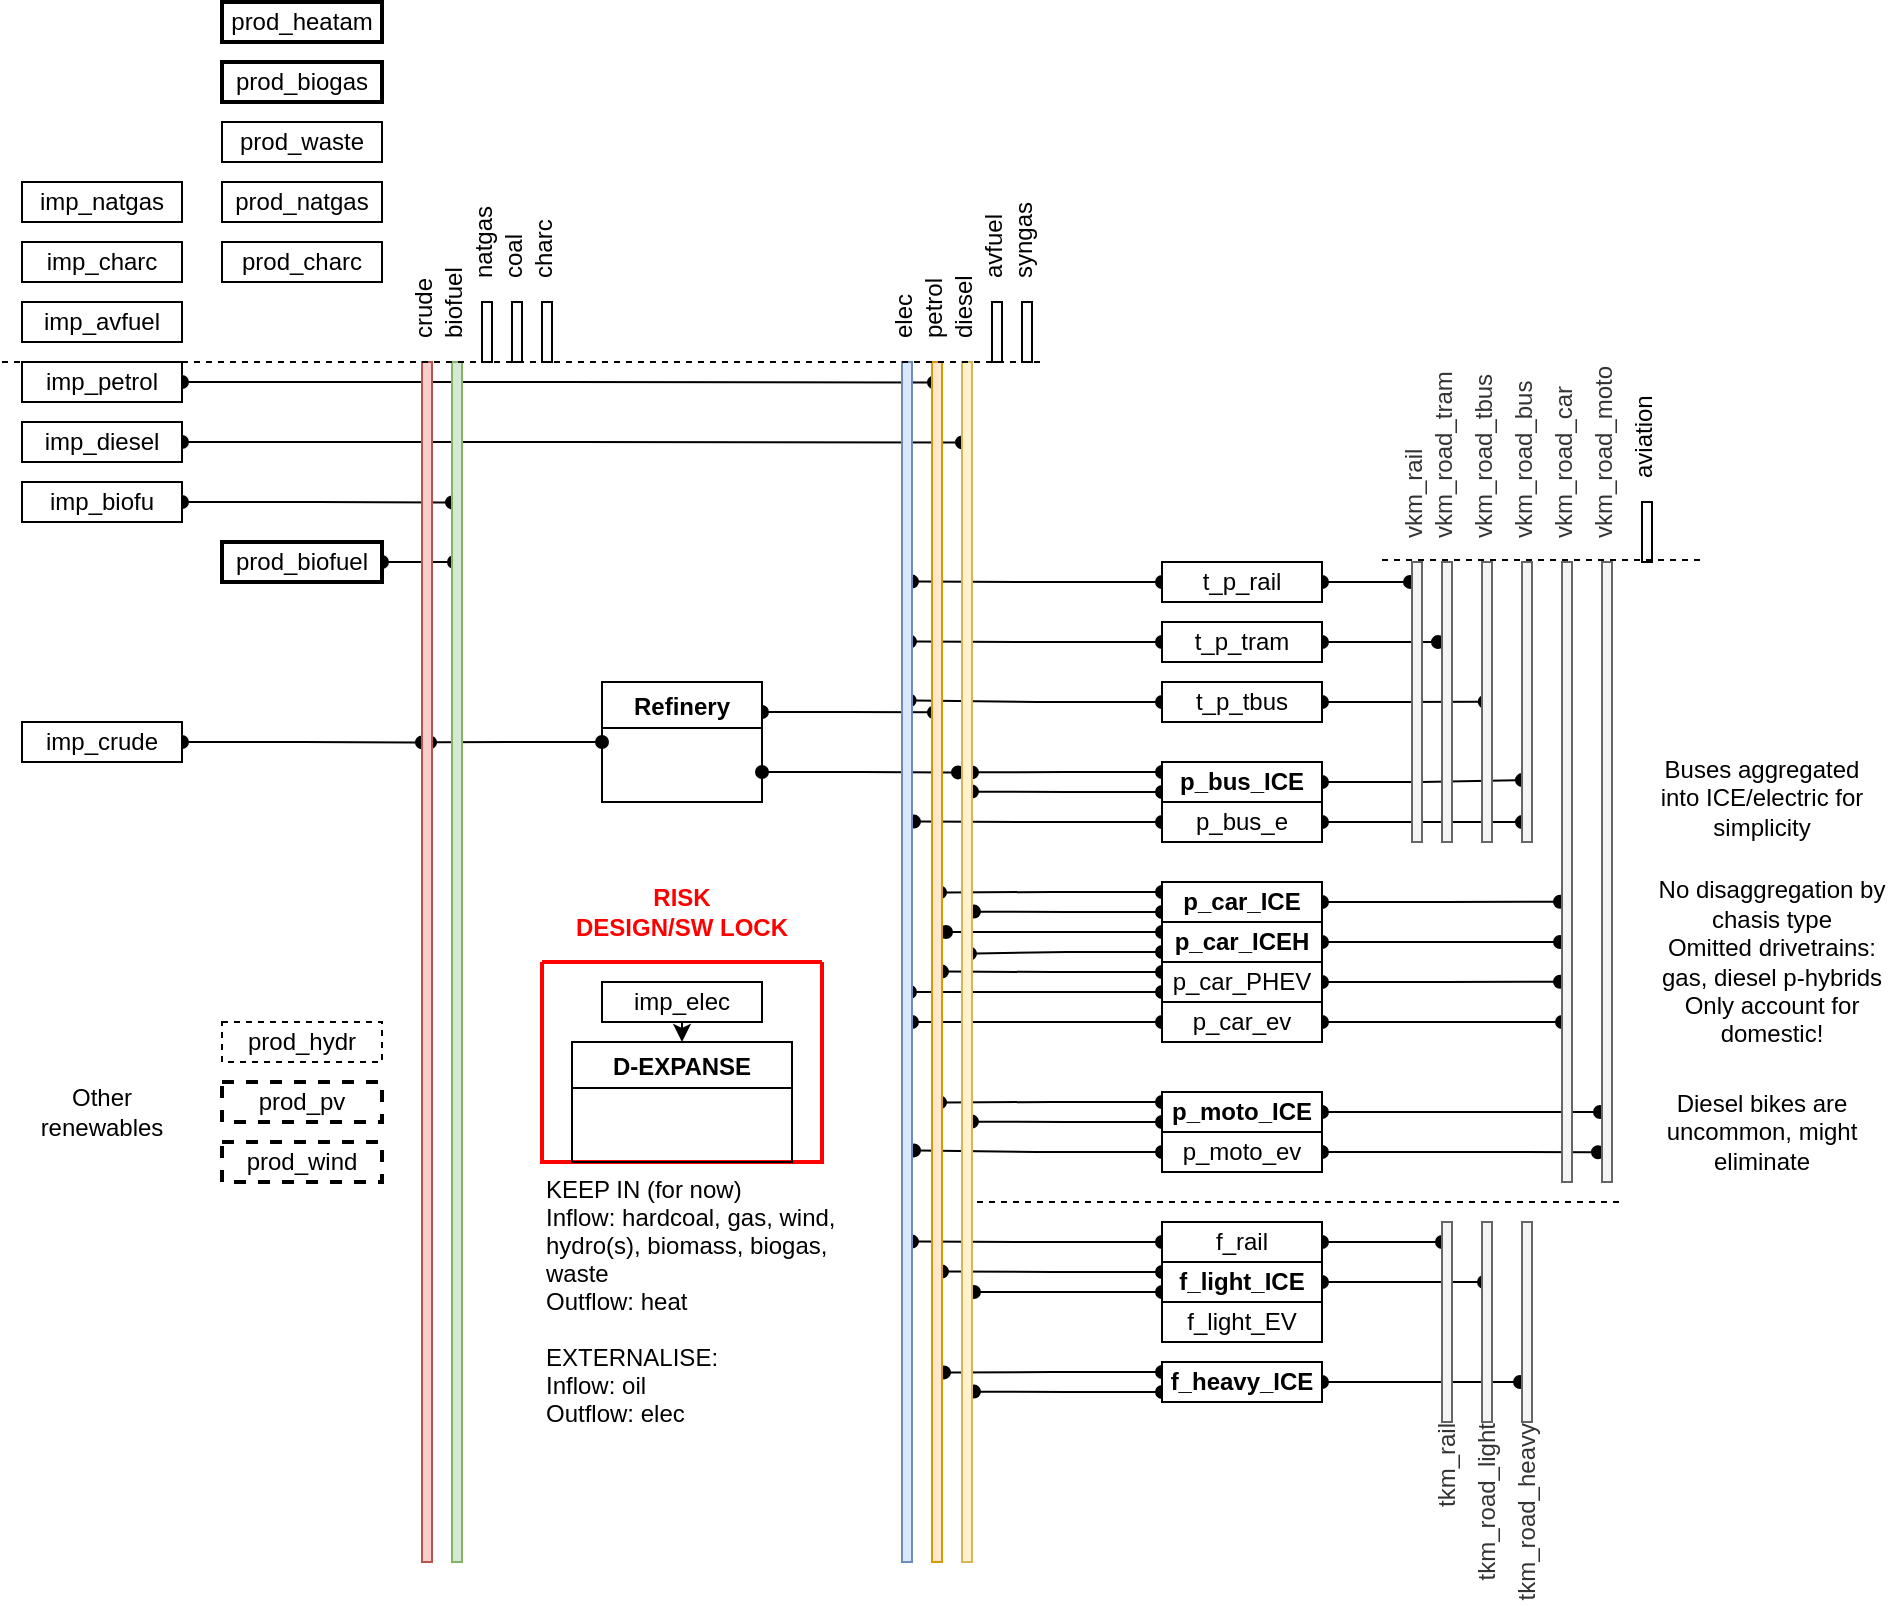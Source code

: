 <mxfile version="20.3.0" type="device"><diagram id="emUWYyfu1Mw_neqKkw1u" name="Page-1"><mxGraphModel dx="2253" dy="1961" grid="1" gridSize="10" guides="1" tooltips="1" connect="1" arrows="1" fold="1" page="1" pageScale="1" pageWidth="827" pageHeight="1169" math="0" shadow="0"><root><mxCell id="0"/><mxCell id="1" parent="0"/><mxCell id="AWyV_FkCPtCa5omD6gnI-129" style="edgeStyle=orthogonalEdgeStyle;rounded=0;orthogonalLoop=1;jettySize=auto;html=1;exitX=1;exitY=0.5;exitDx=0;exitDy=0;entryX=0.276;entryY=0.499;entryDx=0;entryDy=0;entryPerimeter=0;fontColor=#000000;startArrow=oval;startFill=1;endArrow=oval;endFill=1;" parent="1" source="AWyV_FkCPtCa5omD6gnI-127" target="beJqOVb4uiHI8mmrHTpi-46" edge="1"><mxGeometry relative="1" as="geometry"/></mxCell><mxCell id="AWyV_FkCPtCa5omD6gnI-128" style="edgeStyle=orthogonalEdgeStyle;rounded=0;orthogonalLoop=1;jettySize=auto;html=1;exitX=0;exitY=0.5;exitDx=0;exitDy=0;entryX=0.759;entryY=0.282;entryDx=0;entryDy=0;entryPerimeter=0;fontColor=#000000;startArrow=oval;startFill=1;endArrow=oval;endFill=1;" parent="1" source="AWyV_FkCPtCa5omD6gnI-127" target="beJqOVb4uiHI8mmrHTpi-5" edge="1"><mxGeometry relative="1" as="geometry"/></mxCell><mxCell id="AWyV_FkCPtCa5omD6gnI-126" style="edgeStyle=orthogonalEdgeStyle;rounded=0;orthogonalLoop=1;jettySize=auto;html=1;exitX=1;exitY=0.5;exitDx=0;exitDy=0;fontColor=#000000;startArrow=oval;startFill=1;endArrow=oval;endFill=1;entryX=-0.4;entryY=0.286;entryDx=0;entryDy=0;entryPerimeter=0;" parent="1" source="AWyV_FkCPtCa5omD6gnI-122" target="AWyV_FkCPtCa5omD6gnI-121" edge="1"><mxGeometry relative="1" as="geometry"><mxPoint x="450" y="-260" as="targetPoint"/></mxGeometry></mxCell><mxCell id="AWyV_FkCPtCa5omD6gnI-124" style="edgeStyle=orthogonalEdgeStyle;rounded=0;orthogonalLoop=1;jettySize=auto;html=1;exitX=0;exitY=0.5;exitDx=0;exitDy=0;entryX=0.8;entryY=0.233;entryDx=0;entryDy=0;entryPerimeter=0;fontColor=#000000;startArrow=oval;startFill=1;endArrow=oval;endFill=1;" parent="1" source="AWyV_FkCPtCa5omD6gnI-122" target="beJqOVb4uiHI8mmrHTpi-5" edge="1"><mxGeometry relative="1" as="geometry"/></mxCell><mxCell id="AWyV_FkCPtCa5omD6gnI-116" style="edgeStyle=orthogonalEdgeStyle;rounded=0;orthogonalLoop=1;jettySize=auto;html=1;exitX=1;exitY=0.5;exitDx=0;exitDy=0;entryX=0.2;entryY=0.168;entryDx=0;entryDy=0;entryPerimeter=0;fontColor=#000000;startArrow=oval;startFill=1;endArrow=oval;endFill=1;" parent="1" source="AWyV_FkCPtCa5omD6gnI-23" target="beJqOVb4uiHI8mmrHTpi-7" edge="1"><mxGeometry relative="1" as="geometry"/></mxCell><mxCell id="AWyV_FkCPtCa5omD6gnI-52" style="edgeStyle=orthogonalEdgeStyle;rounded=0;orthogonalLoop=1;jettySize=auto;html=1;exitX=1;exitY=0.5;exitDx=0;exitDy=0;entryX=-0.4;entryY=0.952;entryDx=0;entryDy=0;entryPerimeter=0;fontColor=#000000;startArrow=oval;startFill=1;endArrow=oval;endFill=1;" parent="1" source="AWyV_FkCPtCa5omD6gnI-50" target="beJqOVb4uiHI8mmrHTpi-48" edge="1"><mxGeometry relative="1" as="geometry"/></mxCell><mxCell id="AWyV_FkCPtCa5omD6gnI-8" style="edgeStyle=orthogonalEdgeStyle;rounded=0;orthogonalLoop=1;jettySize=auto;html=1;exitX=1;exitY=0.5;exitDx=0;exitDy=0;entryX=0.2;entryY=0.3;entryDx=0;entryDy=0;entryPerimeter=0;startArrow=oval;startFill=1;endArrow=oval;endFill=1;" parent="1" source="beJqOVb4uiHI8mmrHTpi-55" target="beJqOVb4uiHI8mmrHTpi-44" edge="1"><mxGeometry relative="1" as="geometry"/></mxCell><mxCell id="AWyV_FkCPtCa5omD6gnI-9" style="edgeStyle=orthogonalEdgeStyle;rounded=0;orthogonalLoop=1;jettySize=auto;html=1;exitX=1;exitY=0.5;exitDx=0;exitDy=0;startArrow=oval;startFill=1;endArrow=oval;endFill=1;" parent="1" source="beJqOVb4uiHI8mmrHTpi-56" edge="1"><mxGeometry relative="1" as="geometry"><mxPoint x="529" y="190" as="targetPoint"/></mxGeometry></mxCell><mxCell id="AWyV_FkCPtCa5omD6gnI-4" style="edgeStyle=orthogonalEdgeStyle;rounded=0;orthogonalLoop=1;jettySize=auto;html=1;exitX=1;exitY=0.5;exitDx=0;exitDy=0;entryX=0.2;entryY=0.017;entryDx=0;entryDy=0;entryPerimeter=0;endArrow=oval;endFill=1;startArrow=oval;startFill=1;" parent="1" source="beJqOVb4uiHI8mmrHTpi-8" target="beJqOVb4uiHI8mmrHTpi-2" edge="1"><mxGeometry relative="1" as="geometry"/></mxCell><mxCell id="AWyV_FkCPtCa5omD6gnI-5" style="edgeStyle=orthogonalEdgeStyle;rounded=0;orthogonalLoop=1;jettySize=auto;html=1;exitX=1;exitY=0.5;exitDx=0;exitDy=0;entryX=0;entryY=0.067;entryDx=0;entryDy=0;entryPerimeter=0;startArrow=oval;startFill=1;endArrow=oval;endFill=1;" parent="1" source="beJqOVb4uiHI8mmrHTpi-9" target="beJqOVb4uiHI8mmrHTpi-3" edge="1"><mxGeometry relative="1" as="geometry"/></mxCell><mxCell id="AWyV_FkCPtCa5omD6gnI-6" style="edgeStyle=orthogonalEdgeStyle;rounded=0;orthogonalLoop=1;jettySize=auto;html=1;exitX=1;exitY=0.5;exitDx=0;exitDy=0;entryX=0;entryY=0.117;entryDx=0;entryDy=0;entryPerimeter=0;startArrow=oval;startFill=1;endArrow=oval;endFill=1;" parent="1" source="beJqOVb4uiHI8mmrHTpi-13" target="beJqOVb4uiHI8mmrHTpi-7" edge="1"><mxGeometry relative="1" as="geometry"/></mxCell><mxCell id="beJqOVb4uiHI8mmrHTpi-8" value="imp_petrol" style="rounded=0;whiteSpace=wrap;html=1;" parent="1" vertex="1"><mxGeometry x="-220" y="-320" width="80" height="20" as="geometry"/></mxCell><mxCell id="beJqOVb4uiHI8mmrHTpi-9" value="imp_diesel" style="rounded=0;whiteSpace=wrap;html=1;" parent="1" vertex="1"><mxGeometry x="-220" y="-290" width="80" height="20" as="geometry"/></mxCell><mxCell id="beJqOVb4uiHI8mmrHTpi-10" value="imp_avfuel" style="rounded=0;whiteSpace=wrap;html=1;" parent="1" vertex="1"><mxGeometry x="-220" y="-350" width="80" height="20" as="geometry"/></mxCell><mxCell id="beJqOVb4uiHI8mmrHTpi-13" value="imp_biofu" style="rounded=0;whiteSpace=wrap;html=1;" parent="1" vertex="1"><mxGeometry x="-220" y="-260" width="80" height="20" as="geometry"/></mxCell><mxCell id="beJqOVb4uiHI8mmrHTpi-108" style="edgeStyle=orthogonalEdgeStyle;rounded=0;orthogonalLoop=1;jettySize=auto;html=1;exitX=1;exitY=0.5;exitDx=0;exitDy=0;entryX=0;entryY=0.742;entryDx=0;entryDy=0;entryPerimeter=0;strokeWidth=1;startArrow=oval;startFill=1;endArrow=oval;endFill=1;" parent="1" source="beJqOVb4uiHI8mmrHTpi-14" target="beJqOVb4uiHI8mmrHTpi-47" edge="1"><mxGeometry relative="1" as="geometry"><mxPoint x="540" y="20.02" as="targetPoint"/></mxGeometry></mxCell><mxCell id="AWyV_FkCPtCa5omD6gnI-59" style="edgeStyle=orthogonalEdgeStyle;rounded=0;orthogonalLoop=1;jettySize=auto;html=1;exitX=0;exitY=0.5;exitDx=0;exitDy=0;entryX=1;entryY=0.55;entryDx=0;entryDy=0;entryPerimeter=0;fontColor=#000000;startArrow=oval;startFill=1;endArrow=oval;endFill=1;" parent="1" source="beJqOVb4uiHI8mmrHTpi-14" target="beJqOVb4uiHI8mmrHTpi-5" edge="1"><mxGeometry relative="1" as="geometry"/></mxCell><mxCell id="beJqOVb4uiHI8mmrHTpi-14" value="p_car_ev" style="rounded=0;whiteSpace=wrap;html=1;" parent="1" vertex="1"><mxGeometry x="350" width="80" height="20" as="geometry"/></mxCell><mxCell id="AWyV_FkCPtCa5omD6gnI-62" style="edgeStyle=orthogonalEdgeStyle;rounded=0;orthogonalLoop=1;jettySize=auto;html=1;exitX=1;exitY=0.5;exitDx=0;exitDy=0;entryX=-0.2;entryY=0.548;entryDx=0;entryDy=0;entryPerimeter=0;fontColor=#000000;startArrow=oval;startFill=1;endArrow=oval;endFill=1;" parent="1" source="beJqOVb4uiHI8mmrHTpi-27" target="beJqOVb4uiHI8mmrHTpi-47" edge="1"><mxGeometry relative="1" as="geometry"/></mxCell><mxCell id="AWyV_FkCPtCa5omD6gnI-91" style="edgeStyle=orthogonalEdgeStyle;rounded=0;orthogonalLoop=1;jettySize=auto;html=1;exitX=0;exitY=0.25;exitDx=0;exitDy=0;entryX=0.8;entryY=0.442;entryDx=0;entryDy=0;entryPerimeter=0;fontColor=#000000;startArrow=oval;startFill=1;endArrow=oval;endFill=1;" parent="1" source="beJqOVb4uiHI8mmrHTpi-27" target="beJqOVb4uiHI8mmrHTpi-2" edge="1"><mxGeometry relative="1" as="geometry"/></mxCell><mxCell id="AWyV_FkCPtCa5omD6gnI-92" style="edgeStyle=orthogonalEdgeStyle;rounded=0;orthogonalLoop=1;jettySize=auto;html=1;exitX=0;exitY=0.75;exitDx=0;exitDy=0;entryX=1.2;entryY=0.458;entryDx=0;entryDy=0;entryPerimeter=0;fontColor=#000000;startArrow=oval;startFill=1;endArrow=oval;endFill=1;" parent="1" source="beJqOVb4uiHI8mmrHTpi-27" target="beJqOVb4uiHI8mmrHTpi-3" edge="1"><mxGeometry relative="1" as="geometry"/></mxCell><mxCell id="beJqOVb4uiHI8mmrHTpi-27" value="p_car_ICE" style="rounded=0;whiteSpace=wrap;html=1;fontStyle=1" parent="1" vertex="1"><mxGeometry x="350" y="-60" width="80" height="20" as="geometry"/></mxCell><mxCell id="AWyV_FkCPtCa5omD6gnI-10" style="edgeStyle=orthogonalEdgeStyle;rounded=0;orthogonalLoop=1;jettySize=auto;html=1;exitX=1;exitY=0.5;exitDx=0;exitDy=0;entryX=0;entryY=0.1;entryDx=0;entryDy=0;entryPerimeter=0;startArrow=oval;startFill=1;endArrow=oval;endFill=1;" parent="1" source="beJqOVb4uiHI8mmrHTpi-54" target="beJqOVb4uiHI8mmrHTpi-26" edge="1"><mxGeometry relative="1" as="geometry"/></mxCell><mxCell id="AWyV_FkCPtCa5omD6gnI-99" style="edgeStyle=orthogonalEdgeStyle;rounded=0;orthogonalLoop=1;jettySize=auto;html=1;exitX=0;exitY=0.5;exitDx=0;exitDy=0;entryX=1;entryY=0.883;entryDx=0;entryDy=0;entryPerimeter=0;fontColor=#000000;startArrow=oval;startFill=1;endArrow=oval;endFill=1;" parent="1" source="beJqOVb4uiHI8mmrHTpi-54" edge="1"><mxGeometry relative="1" as="geometry"><mxPoint x="225" y="119.8" as="targetPoint"/></mxGeometry></mxCell><mxCell id="beJqOVb4uiHI8mmrHTpi-54" value="f_rail" style="rounded=0;whiteSpace=wrap;html=1;" parent="1" vertex="1"><mxGeometry x="350" y="110" width="80" height="20" as="geometry"/></mxCell><mxCell id="AWyV_FkCPtCa5omD6gnI-102" style="edgeStyle=orthogonalEdgeStyle;rounded=0;orthogonalLoop=1;jettySize=auto;html=1;exitX=0;exitY=0.25;exitDx=0;exitDy=0;entryX=1;entryY=0.908;entryDx=0;entryDy=0;entryPerimeter=0;fontColor=#000000;startArrow=oval;startFill=1;endArrow=oval;endFill=1;" parent="1" source="beJqOVb4uiHI8mmrHTpi-55" edge="1"><mxGeometry relative="1" as="geometry"><mxPoint x="240" y="134.8" as="targetPoint"/></mxGeometry></mxCell><mxCell id="AWyV_FkCPtCa5omD6gnI-103" style="edgeStyle=orthogonalEdgeStyle;rounded=0;orthogonalLoop=1;jettySize=auto;html=1;exitX=0;exitY=0.75;exitDx=0;exitDy=0;entryX=1.2;entryY=0.925;entryDx=0;entryDy=0;entryPerimeter=0;fontColor=#000000;startArrow=oval;startFill=1;endArrow=oval;endFill=1;" parent="1" source="beJqOVb4uiHI8mmrHTpi-55" edge="1"><mxGeometry relative="1" as="geometry"><mxPoint x="256" y="145" as="targetPoint"/></mxGeometry></mxCell><mxCell id="beJqOVb4uiHI8mmrHTpi-55" value="f_light_ICE" style="rounded=0;whiteSpace=wrap;html=1;fontStyle=1" parent="1" vertex="1"><mxGeometry x="350" y="130" width="80" height="20" as="geometry"/></mxCell><mxCell id="AWyV_FkCPtCa5omD6gnI-104" style="edgeStyle=orthogonalEdgeStyle;rounded=0;orthogonalLoop=1;jettySize=auto;html=1;exitX=0;exitY=0.25;exitDx=0;exitDy=0;entryX=1.2;entryY=0.842;entryDx=0;entryDy=0;entryPerimeter=0;fontColor=#000000;startArrow=oval;startFill=1;endArrow=oval;endFill=1;" parent="1" source="beJqOVb4uiHI8mmrHTpi-56" target="beJqOVb4uiHI8mmrHTpi-2" edge="1"><mxGeometry relative="1" as="geometry"/></mxCell><mxCell id="AWyV_FkCPtCa5omD6gnI-106" style="edgeStyle=orthogonalEdgeStyle;rounded=0;orthogonalLoop=1;jettySize=auto;html=1;exitX=0;exitY=0.75;exitDx=0;exitDy=0;entryX=1.2;entryY=0.858;entryDx=0;entryDy=0;entryPerimeter=0;fontColor=#000000;startArrow=oval;startFill=1;endArrow=oval;endFill=1;" parent="1" source="beJqOVb4uiHI8mmrHTpi-56" target="beJqOVb4uiHI8mmrHTpi-3" edge="1"><mxGeometry relative="1" as="geometry"/></mxCell><mxCell id="beJqOVb4uiHI8mmrHTpi-56" value="f_heavy_ICE" style="rounded=0;whiteSpace=wrap;html=1;fontStyle=1" parent="1" vertex="1"><mxGeometry x="350" y="180" width="80" height="20" as="geometry"/></mxCell><mxCell id="beJqOVb4uiHI8mmrHTpi-26" value="tkm_rail" style="html=1;points=[];perimeter=orthogonalPerimeter;fillColor=#f5f5f5;strokeColor=#666666;align=right;verticalAlign=middle;spacingLeft=10;labelPosition=center;verticalLabelPosition=top;fontColor=#333333;horizontal=0;textDirection=ltr;" parent="1" vertex="1"><mxGeometry x="490" y="110" width="5" height="100" as="geometry"/></mxCell><mxCell id="beJqOVb4uiHI8mmrHTpi-44" value="tkm_road_light" style="html=1;points=[];perimeter=orthogonalPerimeter;fillColor=#f5f5f5;strokeColor=#666666;align=right;verticalAlign=middle;spacingLeft=10;labelPosition=center;verticalLabelPosition=top;fontColor=#333333;horizontal=0;textDirection=ltr;" parent="1" vertex="1"><mxGeometry x="510" y="110" width="5" height="100" as="geometry"/></mxCell><mxCell id="beJqOVb4uiHI8mmrHTpi-45" value="tkm_road_heavy" style="html=1;points=[];perimeter=orthogonalPerimeter;fillColor=#f5f5f5;strokeColor=#666666;align=right;verticalAlign=middle;spacingLeft=10;labelPosition=center;verticalLabelPosition=top;textDirection=ltr;fontColor=#333333;horizontal=0;" parent="1" vertex="1"><mxGeometry x="530" y="110" width="5" height="100" as="geometry"/></mxCell><mxCell id="AWyV_FkCPtCa5omD6gnI-51" style="edgeStyle=orthogonalEdgeStyle;rounded=0;orthogonalLoop=1;jettySize=auto;html=1;exitX=1;exitY=0.5;exitDx=0;exitDy=0;entryX=-0.2;entryY=0.887;entryDx=0;entryDy=0;entryPerimeter=0;fontColor=#000000;startArrow=oval;startFill=1;endArrow=oval;endFill=1;" parent="1" source="beJqOVb4uiHI8mmrHTpi-62" target="beJqOVb4uiHI8mmrHTpi-48" edge="1"><mxGeometry relative="1" as="geometry"/></mxCell><mxCell id="AWyV_FkCPtCa5omD6gnI-109" style="edgeStyle=orthogonalEdgeStyle;rounded=0;orthogonalLoop=1;jettySize=auto;html=1;exitX=0;exitY=0.25;exitDx=0;exitDy=0;entryX=0.8;entryY=0.617;entryDx=0;entryDy=0;entryPerimeter=0;fontColor=#000000;startArrow=oval;startFill=1;endArrow=oval;endFill=1;" parent="1" source="beJqOVb4uiHI8mmrHTpi-62" target="beJqOVb4uiHI8mmrHTpi-2" edge="1"><mxGeometry relative="1" as="geometry"/></mxCell><mxCell id="AWyV_FkCPtCa5omD6gnI-110" style="edgeStyle=orthogonalEdgeStyle;rounded=0;orthogonalLoop=1;jettySize=auto;html=1;exitX=0;exitY=0.75;exitDx=0;exitDy=0;entryX=1;entryY=0.633;entryDx=0;entryDy=0;entryPerimeter=0;fontColor=#000000;startArrow=oval;startFill=1;endArrow=oval;endFill=1;" parent="1" source="beJqOVb4uiHI8mmrHTpi-62" target="beJqOVb4uiHI8mmrHTpi-3" edge="1"><mxGeometry relative="1" as="geometry"/></mxCell><mxCell id="beJqOVb4uiHI8mmrHTpi-62" value="p_moto_ICE" style="rounded=0;whiteSpace=wrap;html=1;fontStyle=1" parent="1" vertex="1"><mxGeometry x="350" y="45" width="80" height="20" as="geometry"/></mxCell><mxCell id="AWyV_FkCPtCa5omD6gnI-44" style="edgeStyle=orthogonalEdgeStyle;rounded=0;orthogonalLoop=1;jettySize=auto;html=1;exitX=0;exitY=0.5;exitDx=0;exitDy=0;entryX=1;entryY=0.183;entryDx=0;entryDy=0;entryPerimeter=0;fontColor=#000000;startArrow=oval;startFill=1;endArrow=oval;endFill=1;" parent="1" source="beJqOVb4uiHI8mmrHTpi-65" target="beJqOVb4uiHI8mmrHTpi-5" edge="1"><mxGeometry relative="1" as="geometry"/></mxCell><mxCell id="AWyV_FkCPtCa5omD6gnI-125" style="edgeStyle=orthogonalEdgeStyle;rounded=0;orthogonalLoop=1;jettySize=auto;html=1;exitX=1;exitY=0.5;exitDx=0;exitDy=0;entryX=-0.2;entryY=0.071;entryDx=0;entryDy=0;entryPerimeter=0;fontColor=#000000;startArrow=oval;startFill=1;endArrow=oval;endFill=1;" parent="1" source="beJqOVb4uiHI8mmrHTpi-65" target="beJqOVb4uiHI8mmrHTpi-53" edge="1"><mxGeometry relative="1" as="geometry"/></mxCell><mxCell id="beJqOVb4uiHI8mmrHTpi-65" value="t_p_rail" style="rounded=0;whiteSpace=wrap;html=1;" parent="1" vertex="1"><mxGeometry x="350" y="-220" width="80" height="20" as="geometry"/></mxCell><mxCell id="AWyV_FkCPtCa5omD6gnI-94" style="edgeStyle=orthogonalEdgeStyle;rounded=0;orthogonalLoop=1;jettySize=auto;html=1;exitX=1;exitY=0.5;exitDx=0;exitDy=0;entryX=-0.2;entryY=0.677;entryDx=0;entryDy=0;entryPerimeter=0;fontColor=#000000;startArrow=oval;startFill=1;endArrow=oval;endFill=1;" parent="1" source="beJqOVb4uiHI8mmrHTpi-80" target="beJqOVb4uiHI8mmrHTpi-47" edge="1"><mxGeometry relative="1" as="geometry"/></mxCell><mxCell id="AWyV_FkCPtCa5omD6gnI-96" style="edgeStyle=orthogonalEdgeStyle;rounded=0;orthogonalLoop=1;jettySize=auto;html=1;exitX=0;exitY=0.75;exitDx=0;exitDy=0;entryX=0.8;entryY=0.525;entryDx=0;entryDy=0;entryPerimeter=0;fontColor=#000000;startArrow=oval;startFill=1;endArrow=oval;endFill=1;" parent="1" source="beJqOVb4uiHI8mmrHTpi-80" target="beJqOVb4uiHI8mmrHTpi-5" edge="1"><mxGeometry relative="1" as="geometry"/></mxCell><mxCell id="AWyV_FkCPtCa5omD6gnI-97" style="edgeStyle=orthogonalEdgeStyle;rounded=0;orthogonalLoop=1;jettySize=auto;html=1;exitX=0;exitY=0.25;exitDx=0;exitDy=0;entryX=1;entryY=0.508;entryDx=0;entryDy=0;entryPerimeter=0;fontColor=#000000;startArrow=oval;startFill=1;endArrow=oval;endFill=1;" parent="1" source="beJqOVb4uiHI8mmrHTpi-80" target="beJqOVb4uiHI8mmrHTpi-2" edge="1"><mxGeometry relative="1" as="geometry"/></mxCell><mxCell id="beJqOVb4uiHI8mmrHTpi-80" value="p_car_PHEV" style="rounded=0;whiteSpace=wrap;html=1;" parent="1" vertex="1"><mxGeometry x="350" y="-20" width="80" height="20" as="geometry"/></mxCell><mxCell id="beJqOVb4uiHI8mmrHTpi-104" style="edgeStyle=orthogonalEdgeStyle;rounded=0;orthogonalLoop=1;jettySize=auto;html=1;exitX=1;exitY=0.5;exitDx=0;exitDy=0;entryX=0;entryY=0.779;entryDx=0;entryDy=0;entryPerimeter=0;strokeWidth=1;startArrow=oval;startFill=1;endArrow=oval;endFill=1;" parent="1" source="beJqOVb4uiHI8mmrHTpi-99" target="AWyV_FkCPtCa5omD6gnI-85" edge="1"><mxGeometry relative="1" as="geometry"><mxPoint x="515" y="-110.06" as="targetPoint"/></mxGeometry></mxCell><mxCell id="AWyV_FkCPtCa5omD6gnI-117" style="edgeStyle=orthogonalEdgeStyle;rounded=0;orthogonalLoop=1;jettySize=auto;html=1;exitX=0;exitY=0.25;exitDx=0;exitDy=0;entryX=1;entryY=0.342;entryDx=0;entryDy=0;entryPerimeter=0;fontColor=#000000;startArrow=oval;startFill=1;endArrow=oval;endFill=1;" parent="1" source="beJqOVb4uiHI8mmrHTpi-99" target="beJqOVb4uiHI8mmrHTpi-3" edge="1"><mxGeometry relative="1" as="geometry"/></mxCell><mxCell id="AWyV_FkCPtCa5omD6gnI-118" style="edgeStyle=orthogonalEdgeStyle;rounded=0;orthogonalLoop=1;jettySize=auto;html=1;exitX=0;exitY=0.75;exitDx=0;exitDy=0;entryX=1;entryY=0.358;entryDx=0;entryDy=0;entryPerimeter=0;fontColor=#000000;startArrow=oval;startFill=1;endArrow=oval;endFill=1;" parent="1" source="beJqOVb4uiHI8mmrHTpi-99" target="beJqOVb4uiHI8mmrHTpi-3" edge="1"><mxGeometry relative="1" as="geometry"/></mxCell><mxCell id="beJqOVb4uiHI8mmrHTpi-99" value="p_bus_ICE" style="rounded=0;whiteSpace=wrap;html=1;fontStyle=1" parent="1" vertex="1"><mxGeometry x="350" y="-120" width="80" height="20" as="geometry"/></mxCell><mxCell id="beJqOVb4uiHI8mmrHTpi-105" style="edgeStyle=orthogonalEdgeStyle;rounded=0;orthogonalLoop=1;jettySize=auto;html=1;exitX=1;exitY=0.5;exitDx=0;exitDy=0;entryX=0;entryY=0.929;entryDx=0;entryDy=0;entryPerimeter=0;strokeWidth=1;startArrow=oval;startFill=1;endArrow=oval;endFill=1;" parent="1" source="beJqOVb4uiHI8mmrHTpi-100" target="AWyV_FkCPtCa5omD6gnI-85" edge="1"><mxGeometry relative="1" as="geometry"><mxPoint x="515" y="-89.9" as="targetPoint"/></mxGeometry></mxCell><mxCell id="AWyV_FkCPtCa5omD6gnI-90" style="edgeStyle=orthogonalEdgeStyle;rounded=0;orthogonalLoop=1;jettySize=auto;html=1;exitX=0;exitY=0.5;exitDx=0;exitDy=0;entryX=1.2;entryY=0.383;entryDx=0;entryDy=0;entryPerimeter=0;fontColor=#000000;startArrow=oval;startFill=1;endArrow=oval;endFill=1;" parent="1" source="beJqOVb4uiHI8mmrHTpi-100" target="beJqOVb4uiHI8mmrHTpi-5" edge="1"><mxGeometry relative="1" as="geometry"/></mxCell><mxCell id="beJqOVb4uiHI8mmrHTpi-100" value="p_bus_e" style="rounded=0;whiteSpace=wrap;html=1;" parent="1" vertex="1"><mxGeometry x="350" y="-100" width="80" height="20" as="geometry"/></mxCell><mxCell id="beJqOVb4uiHI8mmrHTpi-110" value="Buses aggregated into ICE/electric for simplicity" style="text;html=1;strokeColor=none;fillColor=none;align=center;verticalAlign=middle;whiteSpace=wrap;rounded=0;" parent="1" vertex="1"><mxGeometry x="590" y="-120" width="120" height="35" as="geometry"/></mxCell><mxCell id="AWyV_FkCPtCa5omD6gnI-14" style="edgeStyle=orthogonalEdgeStyle;rounded=0;orthogonalLoop=1;jettySize=auto;html=1;exitX=1;exitY=0.5;exitDx=0;exitDy=0;entryX=0;entryY=0.317;entryDx=0;entryDy=0;entryPerimeter=0;startArrow=oval;startFill=1;endArrow=oval;endFill=1;" parent="1" source="AWyV_FkCPtCa5omD6gnI-1" target="AWyV_FkCPtCa5omD6gnI-3" edge="1"><mxGeometry relative="1" as="geometry"/></mxCell><mxCell id="AWyV_FkCPtCa5omD6gnI-1" value="imp_crude" style="rounded=0;whiteSpace=wrap;html=1;" parent="1" vertex="1"><mxGeometry x="-220" y="-140" width="80" height="20" as="geometry"/></mxCell><mxCell id="AWyV_FkCPtCa5omD6gnI-35" style="edgeStyle=orthogonalEdgeStyle;rounded=0;orthogonalLoop=1;jettySize=auto;html=1;exitX=0;exitY=0.5;exitDx=0;exitDy=0;entryX=0.8;entryY=0.317;entryDx=0;entryDy=0;entryPerimeter=0;fontColor=#000000;startArrow=oval;startFill=1;endArrow=oval;endFill=1;" parent="1" source="AWyV_FkCPtCa5omD6gnI-2" target="AWyV_FkCPtCa5omD6gnI-3" edge="1"><mxGeometry relative="1" as="geometry"/></mxCell><mxCell id="AWyV_FkCPtCa5omD6gnI-114" style="edgeStyle=orthogonalEdgeStyle;rounded=0;orthogonalLoop=1;jettySize=auto;html=1;exitX=1;exitY=0.25;exitDx=0;exitDy=0;entryX=0.2;entryY=0.292;entryDx=0;entryDy=0;entryPerimeter=0;fontColor=#000000;startArrow=oval;startFill=1;endArrow=oval;endFill=1;" parent="1" source="AWyV_FkCPtCa5omD6gnI-2" target="beJqOVb4uiHI8mmrHTpi-2" edge="1"><mxGeometry relative="1" as="geometry"/></mxCell><mxCell id="AWyV_FkCPtCa5omD6gnI-115" style="edgeStyle=orthogonalEdgeStyle;rounded=0;orthogonalLoop=1;jettySize=auto;html=1;exitX=1;exitY=0.75;exitDx=0;exitDy=0;entryX=-0.4;entryY=0.342;entryDx=0;entryDy=0;entryPerimeter=0;fontColor=#000000;startArrow=oval;startFill=1;endArrow=oval;endFill=1;" parent="1" source="AWyV_FkCPtCa5omD6gnI-2" target="beJqOVb4uiHI8mmrHTpi-3" edge="1"><mxGeometry relative="1" as="geometry"/></mxCell><mxCell id="AWyV_FkCPtCa5omD6gnI-13" value="KEEP IN (for now)&#10;Inflow: hardcoal, gas, wind, &#10;hydro(s), biomass, biogas, &#10;waste&#10;Outflow: heat&#10;&#10;EXTERNALISE:&#10;Inflow: oil&#10;Outflow: elec" style="swimlane;startSize=0;strokeWidth=2;verticalAlign=top;labelPosition=center;verticalLabelPosition=bottom;align=left;fontStyle=0;strokeColor=#FF0000;" parent="1" vertex="1"><mxGeometry x="40" y="-20" width="140" height="100" as="geometry"/></mxCell><mxCell id="beJqOVb4uiHI8mmrHTpi-1" value="D-EXPANSE" style="swimlane;" parent="AWyV_FkCPtCa5omD6gnI-13" vertex="1"><mxGeometry x="15" y="40" width="110" height="60" as="geometry"/></mxCell><mxCell id="FIeJviiqqMjRdMlYzCC3-2" style="edgeStyle=orthogonalEdgeStyle;rounded=0;orthogonalLoop=1;jettySize=auto;html=1;exitX=0.5;exitY=1;exitDx=0;exitDy=0;entryX=0.5;entryY=0;entryDx=0;entryDy=0;" edge="1" parent="AWyV_FkCPtCa5omD6gnI-13" source="FIeJviiqqMjRdMlYzCC3-1" target="beJqOVb4uiHI8mmrHTpi-1"><mxGeometry relative="1" as="geometry"/></mxCell><mxCell id="FIeJviiqqMjRdMlYzCC3-1" value="imp_elec" style="rounded=0;whiteSpace=wrap;html=1;" vertex="1" parent="AWyV_FkCPtCa5omD6gnI-13"><mxGeometry x="30" y="10" width="80" height="20" as="geometry"/></mxCell><mxCell id="AWyV_FkCPtCa5omD6gnI-17" value="prod_waste" style="rounded=0;whiteSpace=wrap;html=1;" parent="1" vertex="1"><mxGeometry x="-120" y="-440" width="80" height="20" as="geometry"/></mxCell><mxCell id="beJqOVb4uiHI8mmrHTpi-7" value="biofuel" style="html=1;points=[];perimeter=orthogonalPerimeter;fillColor=#d5e8d4;strokeColor=#82b366;align=left;verticalAlign=bottom;spacingLeft=10;labelPosition=right;verticalLabelPosition=bottom;textDirection=ltr;horizontal=0;" parent="1" vertex="1"><mxGeometry x="-5" y="-320" width="5" height="600" as="geometry"/></mxCell><mxCell id="AWyV_FkCPtCa5omD6gnI-3" value="crude" style="html=1;points=[];perimeter=orthogonalPerimeter;fillColor=#f8cecc;strokeColor=#b85450;align=left;verticalAlign=bottom;spacingLeft=10;labelPosition=right;verticalLabelPosition=bottom;textDirection=ltr;horizontal=0;" parent="1" vertex="1"><mxGeometry x="-20" y="-320" width="5" height="600" as="geometry"/></mxCell><mxCell id="AWyV_FkCPtCa5omD6gnI-22" value="prod_charc" style="rounded=0;whiteSpace=wrap;html=1;" parent="1" vertex="1"><mxGeometry x="-120" y="-380" width="80" height="20" as="geometry"/></mxCell><mxCell id="AWyV_FkCPtCa5omD6gnI-23" value="prod_biofuel" style="rounded=0;whiteSpace=wrap;html=1;strokeWidth=2;" parent="1" vertex="1"><mxGeometry x="-120" y="-230" width="80" height="20" as="geometry"/></mxCell><mxCell id="AWyV_FkCPtCa5omD6gnI-24" value="prod_natgas" style="rounded=0;whiteSpace=wrap;html=1;" parent="1" vertex="1"><mxGeometry x="-120" y="-410" width="80" height="20" as="geometry"/></mxCell><mxCell id="AWyV_FkCPtCa5omD6gnI-25" value="prod_biogas" style="rounded=0;whiteSpace=wrap;html=1;strokeWidth=2;" parent="1" vertex="1"><mxGeometry x="-120" y="-470" width="80" height="20" as="geometry"/></mxCell><mxCell id="AWyV_FkCPtCa5omD6gnI-26" value="RISK&lt;br&gt;DESIGN/SW LOCK" style="text;html=1;strokeColor=none;fillColor=none;align=center;verticalAlign=middle;whiteSpace=wrap;rounded=0;strokeWidth=2;fontStyle=1;fontColor=#FF0000;" parent="1" vertex="1"><mxGeometry x="50" y="-60" width="120" height="30" as="geometry"/></mxCell><mxCell id="AWyV_FkCPtCa5omD6gnI-28" value="prod_hydr" style="rounded=0;whiteSpace=wrap;html=1;dashed=1;" parent="1" vertex="1"><mxGeometry x="-120" y="10" width="80" height="20" as="geometry"/></mxCell><mxCell id="AWyV_FkCPtCa5omD6gnI-29" value="prod_pv" style="rounded=0;whiteSpace=wrap;html=1;dashed=1;strokeWidth=2;" parent="1" vertex="1"><mxGeometry x="-120" y="40" width="80" height="20" as="geometry"/></mxCell><mxCell id="AWyV_FkCPtCa5omD6gnI-30" value="prod_wind" style="rounded=0;whiteSpace=wrap;html=1;dashed=1;strokeWidth=2;" parent="1" vertex="1"><mxGeometry x="-120" y="70" width="80" height="20" as="geometry"/></mxCell><mxCell id="AWyV_FkCPtCa5omD6gnI-31" value="prod_heatam" style="rounded=0;whiteSpace=wrap;html=1;strokeWidth=2;" parent="1" vertex="1"><mxGeometry x="-120" y="-500" width="80" height="20" as="geometry"/></mxCell><mxCell id="AWyV_FkCPtCa5omD6gnI-36" value="imp_charc" style="rounded=0;whiteSpace=wrap;html=1;" parent="1" vertex="1"><mxGeometry x="-220" y="-380" width="80" height="20" as="geometry"/></mxCell><mxCell id="AWyV_FkCPtCa5omD6gnI-37" value="Other renewables" style="text;html=1;strokeColor=none;fillColor=none;align=center;verticalAlign=middle;whiteSpace=wrap;rounded=0;strokeWidth=2;fontColor=#000000;" parent="1" vertex="1"><mxGeometry x="-210" y="40" width="60" height="30" as="geometry"/></mxCell><mxCell id="AWyV_FkCPtCa5omD6gnI-38" value="imp_natgas" style="rounded=0;whiteSpace=wrap;html=1;" parent="1" vertex="1"><mxGeometry x="-220" y="-410" width="80" height="20" as="geometry"/></mxCell><mxCell id="AWyV_FkCPtCa5omD6gnI-39" value="natgas" style="html=1;points=[];perimeter=orthogonalPerimeter;align=left;verticalAlign=bottom;spacingLeft=10;labelPosition=right;verticalLabelPosition=bottom;textDirection=ltr;horizontal=0;" parent="1" vertex="1"><mxGeometry x="10" y="-350" width="5" height="30" as="geometry"/></mxCell><mxCell id="AWyV_FkCPtCa5omD6gnI-41" value="coal" style="html=1;points=[];perimeter=orthogonalPerimeter;align=left;verticalAlign=bottom;spacingLeft=10;labelPosition=right;verticalLabelPosition=bottom;textDirection=ltr;horizontal=0;" parent="1" vertex="1"><mxGeometry x="25" y="-350" width="5" height="30" as="geometry"/></mxCell><mxCell id="AWyV_FkCPtCa5omD6gnI-42" value="charc" style="html=1;points=[];perimeter=orthogonalPerimeter;align=left;verticalAlign=bottom;spacingLeft=10;labelPosition=right;verticalLabelPosition=bottom;textDirection=ltr;horizontal=0;" parent="1" vertex="1"><mxGeometry x="40" y="-350" width="5" height="30" as="geometry"/></mxCell><mxCell id="AWyV_FkCPtCa5omD6gnI-48" value="No disaggregation by chasis type&lt;br&gt;Omitted drivetrains:&lt;br&gt;gas, diesel p-hybrids&lt;br&gt;Only account for domestic!" style="text;html=1;strokeColor=none;fillColor=none;align=center;verticalAlign=middle;whiteSpace=wrap;rounded=0;" parent="1" vertex="1"><mxGeometry x="595" y="-45" width="120" height="50" as="geometry"/></mxCell><mxCell id="AWyV_FkCPtCa5omD6gnI-58" style="edgeStyle=orthogonalEdgeStyle;rounded=0;orthogonalLoop=1;jettySize=auto;html=1;exitX=0;exitY=0.5;exitDx=0;exitDy=0;entryX=1.2;entryY=0.657;entryDx=0;entryDy=0;entryPerimeter=0;fontColor=#000000;startArrow=oval;startFill=1;endArrow=oval;endFill=1;" parent="1" source="AWyV_FkCPtCa5omD6gnI-50" target="beJqOVb4uiHI8mmrHTpi-5" edge="1"><mxGeometry relative="1" as="geometry"/></mxCell><mxCell id="AWyV_FkCPtCa5omD6gnI-50" value="p_moto_ev" style="rounded=0;whiteSpace=wrap;html=1;" parent="1" vertex="1"><mxGeometry x="350" y="65" width="80" height="20" as="geometry"/></mxCell><mxCell id="AWyV_FkCPtCa5omD6gnI-67" style="edgeStyle=orthogonalEdgeStyle;rounded=0;orthogonalLoop=1;jettySize=auto;html=1;exitX=1;exitY=0.5;exitDx=0;exitDy=0;entryX=-0.2;entryY=0.613;entryDx=0;entryDy=0;entryPerimeter=0;fontColor=#000000;startArrow=oval;startFill=1;endArrow=oval;endFill=1;" parent="1" source="AWyV_FkCPtCa5omD6gnI-65" target="beJqOVb4uiHI8mmrHTpi-47" edge="1"><mxGeometry relative="1" as="geometry"/></mxCell><mxCell id="AWyV_FkCPtCa5omD6gnI-68" style="edgeStyle=orthogonalEdgeStyle;rounded=0;orthogonalLoop=1;jettySize=auto;html=1;exitX=0;exitY=0.25;exitDx=0;exitDy=0;entryX=1.4;entryY=0.475;entryDx=0;entryDy=0;entryPerimeter=0;fontColor=#000000;startArrow=oval;startFill=1;endArrow=oval;endFill=1;" parent="1" source="AWyV_FkCPtCa5omD6gnI-65" target="beJqOVb4uiHI8mmrHTpi-2" edge="1"><mxGeometry relative="1" as="geometry"/></mxCell><mxCell id="AWyV_FkCPtCa5omD6gnI-93" style="edgeStyle=orthogonalEdgeStyle;rounded=0;orthogonalLoop=1;jettySize=auto;html=1;exitX=0;exitY=0.75;exitDx=0;exitDy=0;entryX=0.8;entryY=0.493;entryDx=0;entryDy=0;entryPerimeter=0;fontColor=#000000;startArrow=oval;startFill=1;endArrow=oval;endFill=1;" parent="1" source="AWyV_FkCPtCa5omD6gnI-65" target="beJqOVb4uiHI8mmrHTpi-3" edge="1"><mxGeometry relative="1" as="geometry"/></mxCell><mxCell id="AWyV_FkCPtCa5omD6gnI-65" value="p_car_ICEH" style="rounded=0;whiteSpace=wrap;html=1;fontStyle=1" parent="1" vertex="1"><mxGeometry x="350" y="-40" width="80" height="20" as="geometry"/></mxCell><mxCell id="beJqOVb4uiHI8mmrHTpi-2" value="petrol" style="html=1;points=[];perimeter=orthogonalPerimeter;fillColor=#ffe6cc;strokeColor=#d79b00;align=left;verticalAlign=bottom;spacingLeft=10;labelPosition=right;verticalLabelPosition=bottom;textDirection=ltr;horizontal=0;" parent="1" vertex="1"><mxGeometry x="235" y="-320" width="5" height="600" as="geometry"/></mxCell><mxCell id="beJqOVb4uiHI8mmrHTpi-3" value="diesel" style="html=1;points=[];perimeter=orthogonalPerimeter;fillColor=#fff2cc;strokeColor=#d6b656;align=left;verticalAlign=bottom;spacingLeft=10;labelPosition=right;verticalLabelPosition=bottom;textDirection=ltr;horizontal=0;" parent="1" vertex="1"><mxGeometry x="250" y="-320" width="5" height="600" as="geometry"/></mxCell><mxCell id="beJqOVb4uiHI8mmrHTpi-5" value="elec" style="html=1;points=[];perimeter=orthogonalPerimeter;fillColor=#dae8fc;strokeColor=#6c8ebf;align=left;verticalAlign=bottom;spacingLeft=10;labelPosition=right;verticalLabelPosition=bottom;textDirection=ltr;horizontal=0;" parent="1" vertex="1"><mxGeometry x="220" y="-320" width="5" height="600" as="geometry"/></mxCell><mxCell id="AWyV_FkCPtCa5omD6gnI-16" value="avfuel" style="html=1;points=[];perimeter=orthogonalPerimeter;align=left;verticalAlign=bottom;spacingLeft=10;labelPosition=right;verticalLabelPosition=bottom;textDirection=ltr;horizontal=0;" parent="1" vertex="1"><mxGeometry x="265" y="-350" width="5" height="30" as="geometry"/></mxCell><mxCell id="AWyV_FkCPtCa5omD6gnI-43" value="syngas" style="html=1;points=[];perimeter=orthogonalPerimeter;align=left;verticalAlign=bottom;spacingLeft=10;labelPosition=right;verticalLabelPosition=bottom;textDirection=ltr;horizontal=0;" parent="1" vertex="1"><mxGeometry x="280" y="-350" width="5" height="30" as="geometry"/></mxCell><mxCell id="beJqOVb4uiHI8mmrHTpi-46" value="vkm_road_tbus" style="html=1;points=[];perimeter=orthogonalPerimeter;fillColor=#f5f5f5;strokeColor=#666666;align=left;verticalAlign=bottom;spacingLeft=10;labelPosition=right;verticalLabelPosition=bottom;textDirection=ltr;fontColor=#333333;horizontal=0;" parent="1" vertex="1"><mxGeometry x="510" y="-220" width="5" height="140" as="geometry"/></mxCell><mxCell id="beJqOVb4uiHI8mmrHTpi-47" value="vkm_road_car" style="html=1;points=[];perimeter=orthogonalPerimeter;fillColor=#f5f5f5;strokeColor=#666666;align=left;verticalAlign=bottom;spacingLeft=10;labelPosition=right;verticalLabelPosition=bottom;textDirection=ltr;fontColor=#333333;horizontal=0;" parent="1" vertex="1"><mxGeometry x="550" y="-220" width="5" height="310" as="geometry"/></mxCell><mxCell id="beJqOVb4uiHI8mmrHTpi-48" value="vkm_road_moto" style="html=1;points=[];perimeter=orthogonalPerimeter;fillColor=#f5f5f5;strokeColor=#666666;align=left;verticalAlign=bottom;spacingLeft=10;labelPosition=right;verticalLabelPosition=bottom;textDirection=ltr;fontColor=#333333;horizontal=0;" parent="1" vertex="1"><mxGeometry x="570" y="-220" width="5" height="310" as="geometry"/></mxCell><mxCell id="beJqOVb4uiHI8mmrHTpi-53" value="vkm_rail" style="html=1;points=[];perimeter=orthogonalPerimeter;fillColor=#f5f5f5;strokeColor=#666666;align=left;verticalAlign=bottom;spacingLeft=10;labelPosition=right;verticalLabelPosition=bottom;textDirection=ltr;fontColor=#333333;horizontal=0;" parent="1" vertex="1"><mxGeometry x="475" y="-220" width="5" height="140" as="geometry"/></mxCell><mxCell id="AWyV_FkCPtCa5omD6gnI-47" value="aviation" style="html=1;points=[];perimeter=orthogonalPerimeter;align=left;verticalAlign=bottom;spacingLeft=10;labelPosition=right;verticalLabelPosition=bottom;textDirection=ltr;horizontal=0;" parent="1" vertex="1"><mxGeometry x="590" y="-250" width="5" height="30" as="geometry"/></mxCell><mxCell id="AWyV_FkCPtCa5omD6gnI-85" value="vkm_road_bus" style="html=1;points=[];perimeter=orthogonalPerimeter;fillColor=#f5f5f5;strokeColor=#666666;align=left;verticalAlign=bottom;spacingLeft=10;labelPosition=right;verticalLabelPosition=bottom;textDirection=ltr;fontColor=#333333;horizontal=0;" parent="1" vertex="1"><mxGeometry x="530" y="-220" width="5" height="140" as="geometry"/></mxCell><mxCell id="AWyV_FkCPtCa5omD6gnI-101" value="f_light_EV" style="rounded=0;whiteSpace=wrap;html=1;" parent="1" vertex="1"><mxGeometry x="350" y="150" width="80" height="20" as="geometry"/></mxCell><mxCell id="AWyV_FkCPtCa5omD6gnI-107" value="Diesel bikes are uncommon, might eliminate" style="text;html=1;strokeColor=none;fillColor=none;align=center;verticalAlign=middle;whiteSpace=wrap;rounded=0;" parent="1" vertex="1"><mxGeometry x="590" y="40" width="120" height="50" as="geometry"/></mxCell><mxCell id="AWyV_FkCPtCa5omD6gnI-2" value="Refinery" style="swimlane;" parent="1" vertex="1"><mxGeometry x="70" y="-160" width="80" height="60" as="geometry"/></mxCell><mxCell id="AWyV_FkCPtCa5omD6gnI-121" value="vkm_road_tram" style="html=1;points=[];perimeter=orthogonalPerimeter;fillColor=#f5f5f5;strokeColor=#666666;align=left;verticalAlign=bottom;spacingLeft=10;labelPosition=right;verticalLabelPosition=bottom;textDirection=ltr;fontColor=#333333;horizontal=0;" parent="1" vertex="1"><mxGeometry x="490" y="-220" width="5" height="140" as="geometry"/></mxCell><mxCell id="AWyV_FkCPtCa5omD6gnI-122" value="t_p_tram" style="rounded=0;whiteSpace=wrap;html=1;" parent="1" vertex="1"><mxGeometry x="350" y="-190" width="80" height="20" as="geometry"/></mxCell><mxCell id="AWyV_FkCPtCa5omD6gnI-127" value="t_p_tbus" style="rounded=0;whiteSpace=wrap;html=1;" parent="1" vertex="1"><mxGeometry x="350" y="-160" width="80" height="20" as="geometry"/></mxCell><mxCell id="AWyV_FkCPtCa5omD6gnI-130" value="" style="endArrow=none;dashed=1;html=1;rounded=0;fontColor=#000000;" parent="1" edge="1"><mxGeometry width="50" height="50" relative="1" as="geometry"><mxPoint x="257.5" y="100" as="sourcePoint"/><mxPoint x="580" y="100" as="targetPoint"/></mxGeometry></mxCell><mxCell id="AWyV_FkCPtCa5omD6gnI-135" value="" style="endArrow=none;dashed=1;html=1;rounded=0;fontColor=#000000;" parent="1" edge="1"><mxGeometry width="50" height="50" relative="1" as="geometry"><mxPoint x="-230" y="-320" as="sourcePoint"/><mxPoint x="290" y="-320" as="targetPoint"/></mxGeometry></mxCell><mxCell id="AWyV_FkCPtCa5omD6gnI-136" value="" style="endArrow=none;dashed=1;html=1;rounded=0;fontColor=#000000;" parent="1" edge="1"><mxGeometry width="50" height="50" relative="1" as="geometry"><mxPoint x="460" y="-221" as="sourcePoint"/><mxPoint x="620" y="-221" as="targetPoint"/></mxGeometry></mxCell></root></mxGraphModel></diagram></mxfile>